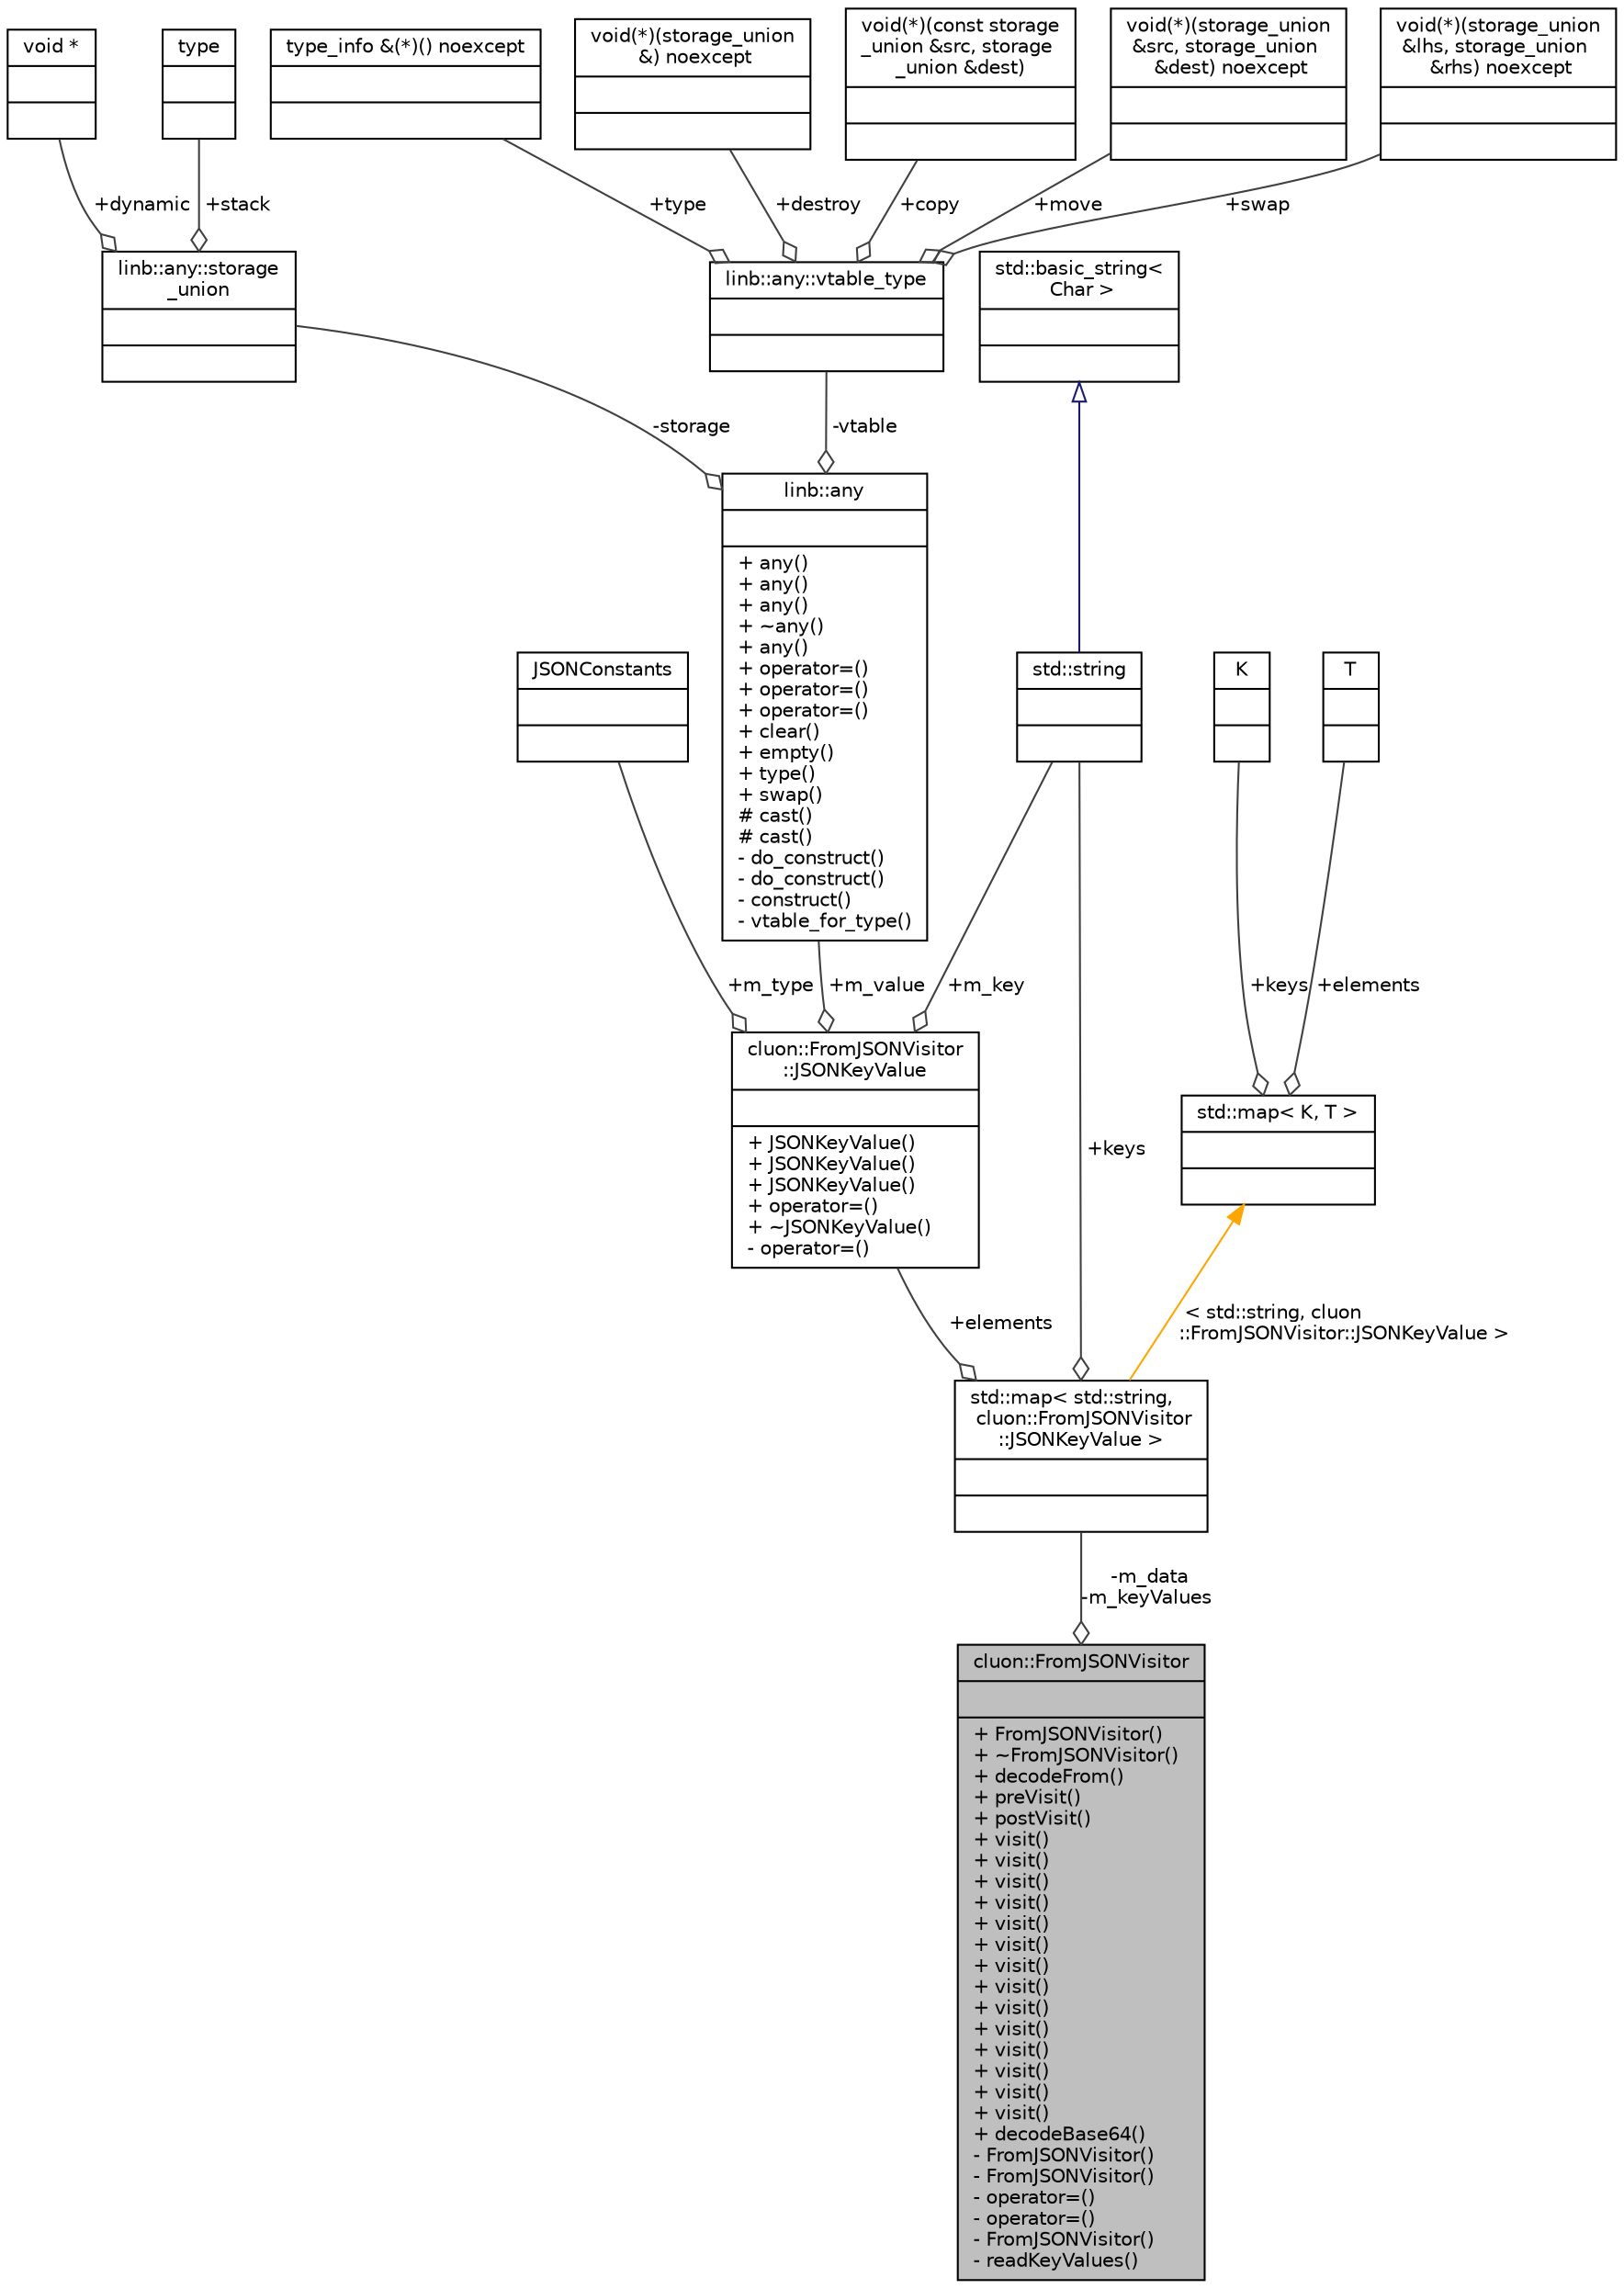 digraph "cluon::FromJSONVisitor"
{
 // LATEX_PDF_SIZE
  edge [fontname="Helvetica",fontsize="10",labelfontname="Helvetica",labelfontsize="10"];
  node [fontname="Helvetica",fontsize="10",shape=record];
  Node1 [label="{cluon::FromJSONVisitor\n||+ FromJSONVisitor()\l+ ~FromJSONVisitor()\l+ decodeFrom()\l+ preVisit()\l+ postVisit()\l+ visit()\l+ visit()\l+ visit()\l+ visit()\l+ visit()\l+ visit()\l+ visit()\l+ visit()\l+ visit()\l+ visit()\l+ visit()\l+ visit()\l+ visit()\l+ visit()\l+ decodeBase64()\l- FromJSONVisitor()\l- FromJSONVisitor()\l- operator=()\l- operator=()\l- FromJSONVisitor()\l- readKeyValues()\l}",height=0.2,width=0.4,color="black", fillcolor="grey75", style="filled", fontcolor="black",tooltip=" "];
  Node2 -> Node1 [color="grey25",fontsize="10",style="solid",label=" -m_data\n-m_keyValues" ,arrowhead="odiamond"];
  Node2 [label="{std::map\< std::string,\l cluon::FromJSONVisitor\l::JSONKeyValue \>\n||}",height=0.2,width=0.4,color="black", fillcolor="white", style="filled",tooltip=" "];
  Node3 -> Node2 [color="grey25",fontsize="10",style="solid",label=" +keys" ,arrowhead="odiamond"];
  Node3 [label="{std::string\n||}",height=0.2,width=0.4,color="black", fillcolor="white", style="filled",tooltip=" "];
  Node4 -> Node3 [dir="back",color="midnightblue",fontsize="10",style="solid",arrowtail="onormal"];
  Node4 [label="{std::basic_string\<\l Char \>\n||}",height=0.2,width=0.4,color="black", fillcolor="white", style="filled",tooltip=" "];
  Node5 -> Node2 [color="grey25",fontsize="10",style="solid",label=" +elements" ,arrowhead="odiamond"];
  Node5 [label="{cluon::FromJSONVisitor\l::JSONKeyValue\n||+ JSONKeyValue()\l+ JSONKeyValue()\l+ JSONKeyValue()\l+ operator=()\l+ ~JSONKeyValue()\l- operator=()\l}",height=0.2,width=0.4,color="black", fillcolor="white", style="filled",URL="$classcluon_1_1FromJSONVisitor_1_1JSONKeyValue.html",tooltip=" "];
  Node3 -> Node5 [color="grey25",fontsize="10",style="solid",label=" +m_key" ,arrowhead="odiamond"];
  Node6 -> Node5 [color="grey25",fontsize="10",style="solid",label=" +m_type" ,arrowhead="odiamond"];
  Node6 [label="{JSONConstants\n||}",height=0.2,width=0.4,color="black", fillcolor="white", style="filled",tooltip=" "];
  Node7 -> Node5 [color="grey25",fontsize="10",style="solid",label=" +m_value" ,arrowhead="odiamond"];
  Node7 [label="{linb::any\n||+ any()\l+ any()\l+ any()\l+ ~any()\l+ any()\l+ operator=()\l+ operator=()\l+ operator=()\l+ clear()\l+ empty()\l+ type()\l+ swap()\l# cast()\l# cast()\l- do_construct()\l- do_construct()\l- construct()\l- vtable_for_type()\l}",height=0.2,width=0.4,color="black", fillcolor="white", style="filled",URL="$classlinb_1_1any.html",tooltip=" "];
  Node8 -> Node7 [color="grey25",fontsize="10",style="solid",label=" -storage" ,arrowhead="odiamond"];
  Node8 [label="{linb::any::storage\l_union\n||}",height=0.2,width=0.4,color="black", fillcolor="white", style="filled",URL="$unionlinb_1_1any_1_1storage__union.html",tooltip=" "];
  Node9 -> Node8 [color="grey25",fontsize="10",style="solid",label=" +dynamic" ,arrowhead="odiamond"];
  Node9 [label="{void *\n||}",height=0.2,width=0.4,color="black", fillcolor="white", style="filled",tooltip=" "];
  Node10 -> Node8 [color="grey25",fontsize="10",style="solid",label=" +stack" ,arrowhead="odiamond"];
  Node10 [label="{type\n||}",height=0.2,width=0.4,color="black", fillcolor="white", style="filled",tooltip=" "];
  Node11 -> Node7 [color="grey25",fontsize="10",style="solid",label=" -vtable" ,arrowhead="odiamond"];
  Node11 [label="{linb::any::vtable_type\n||}",height=0.2,width=0.4,color="black", fillcolor="white", style="filled",URL="$structlinb_1_1any_1_1vtable__type.html",tooltip="Base VTable specification."];
  Node12 -> Node11 [color="grey25",fontsize="10",style="solid",label=" +type" ,arrowhead="odiamond"];
  Node12 [label="{type_info &(*)() noexcept\n||}",height=0.2,width=0.4,color="black", fillcolor="white", style="filled",tooltip=" "];
  Node13 -> Node11 [color="grey25",fontsize="10",style="solid",label=" +destroy" ,arrowhead="odiamond"];
  Node13 [label="{void(*)(storage_union\l &) noexcept\n||}",height=0.2,width=0.4,color="black", fillcolor="white", style="filled",tooltip=" "];
  Node14 -> Node11 [color="grey25",fontsize="10",style="solid",label=" +copy" ,arrowhead="odiamond"];
  Node14 [label="{void(*)(const storage\l_union &src, storage\l_union &dest)\n||}",height=0.2,width=0.4,color="black", fillcolor="white", style="filled",tooltip=" "];
  Node15 -> Node11 [color="grey25",fontsize="10",style="solid",label=" +move" ,arrowhead="odiamond"];
  Node15 [label="{void(*)(storage_union\l &src, storage_union\l &dest) noexcept\n||}",height=0.2,width=0.4,color="black", fillcolor="white", style="filled",tooltip=" "];
  Node16 -> Node11 [color="grey25",fontsize="10",style="solid",label=" +swap" ,arrowhead="odiamond"];
  Node16 [label="{void(*)(storage_union\l &lhs, storage_union\l &rhs) noexcept\n||}",height=0.2,width=0.4,color="black", fillcolor="white", style="filled",tooltip=" "];
  Node17 -> Node2 [dir="back",color="orange",fontsize="10",style="solid",label=" \< std::string, cluon\l::FromJSONVisitor::JSONKeyValue \>" ];
  Node17 [label="{std::map\< K, T \>\n||}",height=0.2,width=0.4,color="black", fillcolor="white", style="filled",tooltip=" "];
  Node18 -> Node17 [color="grey25",fontsize="10",style="solid",label=" +keys" ,arrowhead="odiamond"];
  Node18 [label="{K\n||}",height=0.2,width=0.4,color="black", fillcolor="white", style="filled",tooltip=" "];
  Node19 -> Node17 [color="grey25",fontsize="10",style="solid",label=" +elements" ,arrowhead="odiamond"];
  Node19 [label="{T\n||}",height=0.2,width=0.4,color="black", fillcolor="white", style="filled",tooltip=" "];
}

